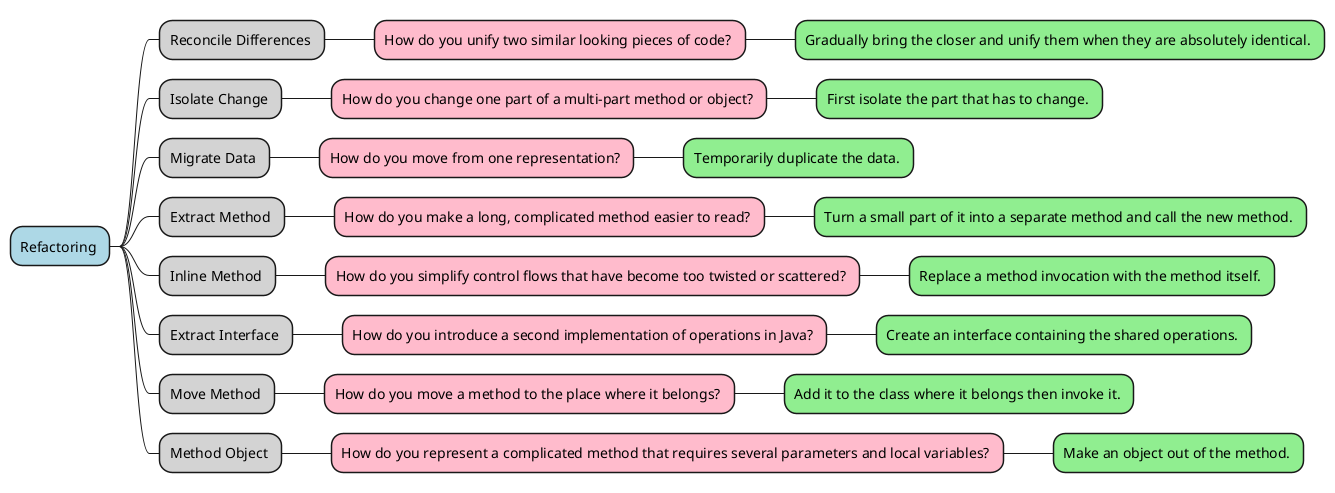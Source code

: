 @startmindmap Red Bar Patterns
<style>
mindmapDiagram {
    .green {
        BackgroundColor lightgreen
    }
    .rose {
        BackgroundColor #FFBBCC
    }
    .blue {
        BackgroundColor lightblue
    }
    .grey {
        BackgroundColor lightgrey
    }
}
</style>
*  Refactoring <<blue>>
** Reconcile Differences <<grey>>
*** How do you unify two similar looking pieces of code? <<rose>>
**** Gradually bring the closer and unify them when they are absolutely identical. <<green>>
** Isolate Change <<grey>>
*** How do you change one part of a multi-part method or object? <<rose>>
**** First isolate the part that has to change. <<green>>
** Migrate Data <<grey>>
*** How do you move from one representation? <<rose>>
**** Temporarily duplicate the data. <<green>>
** Extract Method <<grey>>
*** How do you make a long, complicated method easier to read? <<rose>>
**** Turn a small part of it into a separate method and call the new method. <<green>>
** Inline Method <<grey>>
*** How do you simplify control flows that have become too twisted or scattered? <<rose>>
**** Replace a method invocation with the method itself. <<green>>
** Extract Interface <<grey>>
*** How do you introduce a second implementation of operations in Java? <<rose>>
**** Create an interface containing the shared operations. <<green>>
** Move Method <<grey>>
*** How do you move a method to the place where it belongs? <<rose>>
**** Add it to the class where it belongs then invoke it. <<green>>
** Method Object <<grey>>
*** How do you represent a complicated method that requires several parameters and local variables? <<rose>>
**** Make an object out of the method. <<green>>

@endmindmap